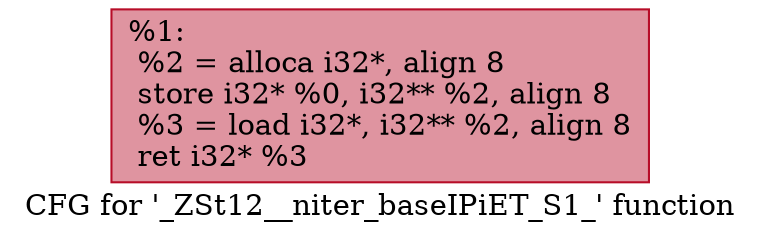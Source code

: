 digraph "CFG for '_ZSt12__niter_baseIPiET_S1_' function" {
	label="CFG for '_ZSt12__niter_baseIPiET_S1_' function";

	Node0x55841199a0a0 [shape=record,color="#b70d28ff", style=filled, fillcolor="#b70d2870",label="{%1:\l  %2 = alloca i32*, align 8\l  store i32* %0, i32** %2, align 8\l  %3 = load i32*, i32** %2, align 8\l  ret i32* %3\l}"];
}
